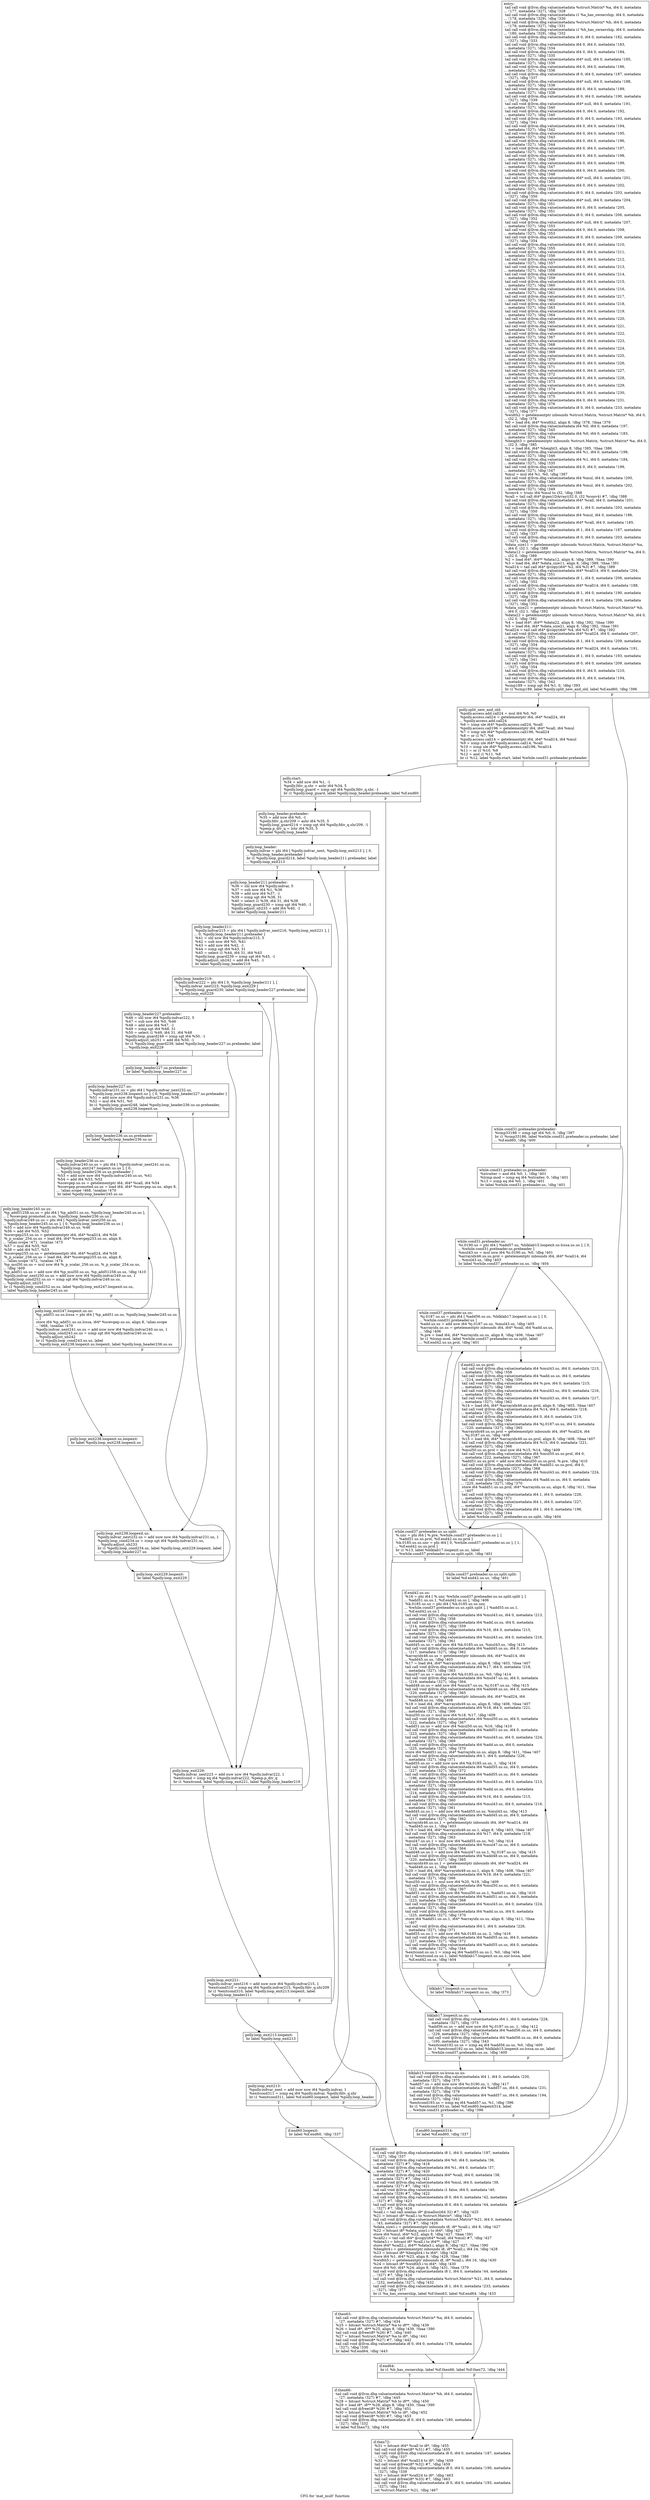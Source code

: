 digraph "CFG for 'mat_mult' function" {
	label="CFG for 'mat_mult' function";

	Node0x525b1b0 [shape=record,label="{entry:\l  tail call void @llvm.dbg.value(metadata %struct.Matrix* %a, i64 0, metadata\l... !177, metadata !327), !dbg !328\l  tail call void @llvm.dbg.value(metadata i1 %a_has_ownership, i64 0, metadata\l... !178, metadata !329), !dbg !330\l  tail call void @llvm.dbg.value(metadata %struct.Matrix* %b, i64 0, metadata\l... !179, metadata !327), !dbg !331\l  tail call void @llvm.dbg.value(metadata i1 %b_has_ownership, i64 0, metadata\l... !180, metadata !329), !dbg !332\l  tail call void @llvm.dbg.value(metadata i8 0, i64 0, metadata !182, metadata\l... !327), !dbg !333\l  tail call void @llvm.dbg.value(metadata i64 0, i64 0, metadata !183,\l... metadata !327), !dbg !334\l  tail call void @llvm.dbg.value(metadata i64 0, i64 0, metadata !184,\l... metadata !327), !dbg !335\l  tail call void @llvm.dbg.value(metadata i64* null, i64 0, metadata !185,\l... metadata !327), !dbg !336\l  tail call void @llvm.dbg.value(metadata i64 0, i64 0, metadata !186,\l... metadata !327), !dbg !336\l  tail call void @llvm.dbg.value(metadata i8 0, i64 0, metadata !187, metadata\l... !327), !dbg !337\l  tail call void @llvm.dbg.value(metadata i64* null, i64 0, metadata !188,\l... metadata !327), !dbg !338\l  tail call void @llvm.dbg.value(metadata i64 0, i64 0, metadata !189,\l... metadata !327), !dbg !338\l  tail call void @llvm.dbg.value(metadata i8 0, i64 0, metadata !190, metadata\l... !327), !dbg !339\l  tail call void @llvm.dbg.value(metadata i64* null, i64 0, metadata !191,\l... metadata !327), !dbg !340\l  tail call void @llvm.dbg.value(metadata i64 0, i64 0, metadata !192,\l... metadata !327), !dbg !340\l  tail call void @llvm.dbg.value(metadata i8 0, i64 0, metadata !193, metadata\l... !327), !dbg !341\l  tail call void @llvm.dbg.value(metadata i64 0, i64 0, metadata !194,\l... metadata !327), !dbg !342\l  tail call void @llvm.dbg.value(metadata i64 0, i64 0, metadata !195,\l... metadata !327), !dbg !343\l  tail call void @llvm.dbg.value(metadata i64 0, i64 0, metadata !196,\l... metadata !327), !dbg !344\l  tail call void @llvm.dbg.value(metadata i64 0, i64 0, metadata !197,\l... metadata !327), !dbg !345\l  tail call void @llvm.dbg.value(metadata i64 0, i64 0, metadata !198,\l... metadata !327), !dbg !346\l  tail call void @llvm.dbg.value(metadata i64 0, i64 0, metadata !199,\l... metadata !327), !dbg !347\l  tail call void @llvm.dbg.value(metadata i64 0, i64 0, metadata !200,\l... metadata !327), !dbg !348\l  tail call void @llvm.dbg.value(metadata i64* null, i64 0, metadata !201,\l... metadata !327), !dbg !349\l  tail call void @llvm.dbg.value(metadata i64 0, i64 0, metadata !202,\l... metadata !327), !dbg !349\l  tail call void @llvm.dbg.value(metadata i8 0, i64 0, metadata !203, metadata\l... !327), !dbg !350\l  tail call void @llvm.dbg.value(metadata i64* null, i64 0, metadata !204,\l... metadata !327), !dbg !351\l  tail call void @llvm.dbg.value(metadata i64 0, i64 0, metadata !205,\l... metadata !327), !dbg !351\l  tail call void @llvm.dbg.value(metadata i8 0, i64 0, metadata !206, metadata\l... !327), !dbg !352\l  tail call void @llvm.dbg.value(metadata i64* null, i64 0, metadata !207,\l... metadata !327), !dbg !353\l  tail call void @llvm.dbg.value(metadata i64 0, i64 0, metadata !208,\l... metadata !327), !dbg !353\l  tail call void @llvm.dbg.value(metadata i8 0, i64 0, metadata !209, metadata\l... !327), !dbg !354\l  tail call void @llvm.dbg.value(metadata i64 0, i64 0, metadata !210,\l... metadata !327), !dbg !355\l  tail call void @llvm.dbg.value(metadata i64 0, i64 0, metadata !211,\l... metadata !327), !dbg !356\l  tail call void @llvm.dbg.value(metadata i64 0, i64 0, metadata !212,\l... metadata !327), !dbg !357\l  tail call void @llvm.dbg.value(metadata i64 0, i64 0, metadata !213,\l... metadata !327), !dbg !358\l  tail call void @llvm.dbg.value(metadata i64 0, i64 0, metadata !214,\l... metadata !327), !dbg !359\l  tail call void @llvm.dbg.value(metadata i64 0, i64 0, metadata !215,\l... metadata !327), !dbg !360\l  tail call void @llvm.dbg.value(metadata i64 0, i64 0, metadata !216,\l... metadata !327), !dbg !361\l  tail call void @llvm.dbg.value(metadata i64 0, i64 0, metadata !217,\l... metadata !327), !dbg !362\l  tail call void @llvm.dbg.value(metadata i64 0, i64 0, metadata !218,\l... metadata !327), !dbg !363\l  tail call void @llvm.dbg.value(metadata i64 0, i64 0, metadata !219,\l... metadata !327), !dbg !364\l  tail call void @llvm.dbg.value(metadata i64 0, i64 0, metadata !220,\l... metadata !327), !dbg !365\l  tail call void @llvm.dbg.value(metadata i64 0, i64 0, metadata !221,\l... metadata !327), !dbg !366\l  tail call void @llvm.dbg.value(metadata i64 0, i64 0, metadata !222,\l... metadata !327), !dbg !367\l  tail call void @llvm.dbg.value(metadata i64 0, i64 0, metadata !223,\l... metadata !327), !dbg !368\l  tail call void @llvm.dbg.value(metadata i64 0, i64 0, metadata !224,\l... metadata !327), !dbg !369\l  tail call void @llvm.dbg.value(metadata i64 0, i64 0, metadata !225,\l... metadata !327), !dbg !370\l  tail call void @llvm.dbg.value(metadata i64 0, i64 0, metadata !226,\l... metadata !327), !dbg !371\l  tail call void @llvm.dbg.value(metadata i64 0, i64 0, metadata !227,\l... metadata !327), !dbg !372\l  tail call void @llvm.dbg.value(metadata i64 0, i64 0, metadata !228,\l... metadata !327), !dbg !373\l  tail call void @llvm.dbg.value(metadata i64 0, i64 0, metadata !229,\l... metadata !327), !dbg !374\l  tail call void @llvm.dbg.value(metadata i64 0, i64 0, metadata !230,\l... metadata !327), !dbg !375\l  tail call void @llvm.dbg.value(metadata i64 0, i64 0, metadata !231,\l... metadata !327), !dbg !376\l  tail call void @llvm.dbg.value(metadata i8 0, i64 0, metadata !233, metadata\l... !327), !dbg !377\l  %width2 = getelementptr inbounds %struct.Matrix, %struct.Matrix* %b, i64 0,\l... i32 2, !dbg !378\l  %0 = load i64, i64* %width2, align 8, !dbg !378, !tbaa !379\l  tail call void @llvm.dbg.value(metadata i64 %0, i64 0, metadata !197,\l... metadata !327), !dbg !345\l  tail call void @llvm.dbg.value(metadata i64 %0, i64 0, metadata !183,\l... metadata !327), !dbg !334\l  %height3 = getelementptr inbounds %struct.Matrix, %struct.Matrix* %a, i64 0,\l... i32 3, !dbg !385\l  %1 = load i64, i64* %height3, align 8, !dbg !385, !tbaa !386\l  tail call void @llvm.dbg.value(metadata i64 %1, i64 0, metadata !198,\l... metadata !327), !dbg !346\l  tail call void @llvm.dbg.value(metadata i64 %1, i64 0, metadata !184,\l... metadata !327), !dbg !335\l  tail call void @llvm.dbg.value(metadata i64 0, i64 0, metadata !199,\l... metadata !327), !dbg !347\l  %mul = mul i64 %1, %0, !dbg !387\l  tail call void @llvm.dbg.value(metadata i64 %mul, i64 0, metadata !200,\l... metadata !327), !dbg !348\l  tail call void @llvm.dbg.value(metadata i64 %mul, i64 0, metadata !202,\l... metadata !327), !dbg !349\l  %conv4 = trunc i64 %mul to i32, !dbg !388\l  %call = tail call i64* @gen1DArray(i32 0, i32 %conv4) #7, !dbg !388\l  tail call void @llvm.dbg.value(metadata i64* %call, i64 0, metadata !201,\l... metadata !327), !dbg !349\l  tail call void @llvm.dbg.value(metadata i8 1, i64 0, metadata !203, metadata\l... !327), !dbg !350\l  tail call void @llvm.dbg.value(metadata i64 %mul, i64 0, metadata !186,\l... metadata !327), !dbg !336\l  tail call void @llvm.dbg.value(metadata i64* %call, i64 0, metadata !185,\l... metadata !327), !dbg !336\l  tail call void @llvm.dbg.value(metadata i8 1, i64 0, metadata !187, metadata\l... !327), !dbg !337\l  tail call void @llvm.dbg.value(metadata i8 0, i64 0, metadata !203, metadata\l... !327), !dbg !350\l  %data_size11 = getelementptr inbounds %struct.Matrix, %struct.Matrix* %a,\l... i64 0, i32 1, !dbg !389\l  %data12 = getelementptr inbounds %struct.Matrix, %struct.Matrix* %a, i64 0,\l... i32 0, !dbg !389\l  %2 = load i64*, i64** %data12, align 8, !dbg !389, !tbaa !390\l  %3 = load i64, i64* %data_size11, align 8, !dbg !389, !tbaa !391\l  %call14 = tail call i64* @copy(i64* %2, i64 %3) #7, !dbg !389\l  tail call void @llvm.dbg.value(metadata i64* %call14, i64 0, metadata !204,\l... metadata !327), !dbg !351\l  tail call void @llvm.dbg.value(metadata i8 1, i64 0, metadata !206, metadata\l... !327), !dbg !352\l  tail call void @llvm.dbg.value(metadata i64* %call14, i64 0, metadata !188,\l... metadata !327), !dbg !338\l  tail call void @llvm.dbg.value(metadata i8 1, i64 0, metadata !190, metadata\l... !327), !dbg !339\l  tail call void @llvm.dbg.value(metadata i8 0, i64 0, metadata !206, metadata\l... !327), !dbg !352\l  %data_size21 = getelementptr inbounds %struct.Matrix, %struct.Matrix* %b,\l... i64 0, i32 1, !dbg !392\l  %data22 = getelementptr inbounds %struct.Matrix, %struct.Matrix* %b, i64 0,\l... i32 0, !dbg !392\l  %4 = load i64*, i64** %data22, align 8, !dbg !392, !tbaa !390\l  %5 = load i64, i64* %data_size21, align 8, !dbg !392, !tbaa !391\l  %call24 = tail call i64* @copy(i64* %4, i64 %5) #7, !dbg !392\l  tail call void @llvm.dbg.value(metadata i64* %call24, i64 0, metadata !207,\l... metadata !327), !dbg !353\l  tail call void @llvm.dbg.value(metadata i8 1, i64 0, metadata !209, metadata\l... !327), !dbg !354\l  tail call void @llvm.dbg.value(metadata i64* %call24, i64 0, metadata !191,\l... metadata !327), !dbg !340\l  tail call void @llvm.dbg.value(metadata i8 1, i64 0, metadata !193, metadata\l... !327), !dbg !341\l  tail call void @llvm.dbg.value(metadata i8 0, i64 0, metadata !209, metadata\l... !327), !dbg !354\l  tail call void @llvm.dbg.value(metadata i64 0, i64 0, metadata !210,\l... metadata !327), !dbg !355\l  tail call void @llvm.dbg.value(metadata i64 0, i64 0, metadata !194,\l... metadata !327), !dbg !342\l  %cmp189 = icmp sgt i64 %1, 0, !dbg !393\l  br i1 %cmp189, label %polly.split_new_and_old, label %if.end60, !dbg !396\l|{<s0>T|<s1>F}}"];
	Node0x525b1b0:s0 -> Node0x52747d0;
	Node0x525b1b0:s1 -> Node0x5274860;
	Node0x52747d0 [shape=record,label="{polly.split_new_and_old:                          \l  %polly.access.add.call24 = mul i64 %0, %0\l  %polly.access.call24 = getelementptr i64, i64* %call24, i64\l... %polly.access.add.call24\l  %6 = icmp ule i64* %polly.access.call24, %call\l  %polly.access.call196 = getelementptr i64, i64* %call, i64 %mul\l  %7 = icmp ule i64* %polly.access.call196, %call24\l  %8 = or i1 %7, %6\l  %polly.access.call14 = getelementptr i64, i64* %call14, i64 %mul\l  %9 = icmp ule i64* %polly.access.call14, %call\l  %10 = icmp ule i64* %polly.access.call196, %call14\l  %11 = or i1 %10, %9\l  %12 = and i1 %11, %8\l  br i1 %12, label %polly.start, label %while.cond31.preheader.preheader\l|{<s0>T|<s1>F}}"];
	Node0x52747d0:s0 -> Node0x5239f60;
	Node0x52747d0:s1 -> Node0x523a050;
	Node0x523a050 [shape=record,label="{while.cond31.preheader.preheader:                 \l  %cmp33186 = icmp sgt i64 %0, 0, !dbg !397\l  br i1 %cmp33186, label %while.cond31.preheader.us.preheader, label\l... %if.end60, !dbg !400\l|{<s0>T|<s1>F}}"];
	Node0x523a050:s0 -> Node0x523a4e0;
	Node0x523a050:s1 -> Node0x5274860;
	Node0x523a4e0 [shape=record,label="{while.cond31.preheader.us.preheader:              \l  %xtraiter = and i64 %0, 1, !dbg !401\l  %lcmp.mod = icmp eq i64 %xtraiter, 0, !dbg !401\l  %13 = icmp eq i64 %0, 1, !dbg !401\l  br label %while.cond31.preheader.us, !dbg !401\l}"];
	Node0x523a4e0 -> Node0x523aa10;
	Node0x523aa10 [shape=record,label="{while.cond31.preheader.us:                        \l  %i.0190.us = phi i64 [ %add57.us, %blklab15.loopexit.us-lcssa.us.us ], [ 0,\l... %while.cond31.preheader.us.preheader ]\l  %mul43.us = mul nsw i64 %i.0190.us, %0, !dbg !401\l  %arrayidx46.us.us.prol = getelementptr inbounds i64, i64* %call14, i64\l... %mul43.us, !dbg !403\l  br label %while.cond37.preheader.us.us, !dbg !404\l}"];
	Node0x523aa10 -> Node0x5277980;
	Node0x5277980 [shape=record,label="{while.cond37.preheader.us.us:                     \l  %j.0187.us.us = phi i64 [ %add56.us.us, %blklab17.loopexit.us.us ], [ 0,\l... %while.cond31.preheader.us ]\l  %add.us.us = add nsw i64 %j.0187.us.us, %mul43.us, !dbg !405\l  %arrayidx.us.us = getelementptr inbounds i64, i64* %call, i64 %add.us.us,\l... !dbg !406\l  %.pre = load i64, i64* %arrayidx.us.us, align 8, !dbg !406, !tbaa !407\l  br i1 %lcmp.mod, label %while.cond37.preheader.us.us.split, label\l... %if.end42.us.us.prol, !dbg !401\l|{<s0>T|<s1>F}}"];
	Node0x5277980:s0 -> Node0x52788b0;
	Node0x5277980:s1 -> Node0x5278980;
	Node0x5278980 [shape=record,label="{if.end42.us.us.prol:                              \l  tail call void @llvm.dbg.value(metadata i64 %mul43.us, i64 0, metadata !213,\l... metadata !327), !dbg !358\l  tail call void @llvm.dbg.value(metadata i64 %add.us.us, i64 0, metadata\l... !214, metadata !327), !dbg !359\l  tail call void @llvm.dbg.value(metadata i64 %.pre, i64 0, metadata !215,\l... metadata !327), !dbg !360\l  tail call void @llvm.dbg.value(metadata i64 %mul43.us, i64 0, metadata !216,\l... metadata !327), !dbg !361\l  tail call void @llvm.dbg.value(metadata i64 %mul43.us, i64 0, metadata !217,\l... metadata !327), !dbg !362\l  %14 = load i64, i64* %arrayidx46.us.us.prol, align 8, !dbg !403, !tbaa !407\l  tail call void @llvm.dbg.value(metadata i64 %14, i64 0, metadata !218,\l... metadata !327), !dbg !363\l  tail call void @llvm.dbg.value(metadata i64 0, i64 0, metadata !219,\l... metadata !327), !dbg !364\l  tail call void @llvm.dbg.value(metadata i64 %j.0187.us.us, i64 0, metadata\l... !220, metadata !327), !dbg !365\l  %arrayidx49.us.us.prol = getelementptr inbounds i64, i64* %call24, i64\l... %j.0187.us.us, !dbg !408\l  %15 = load i64, i64* %arrayidx49.us.us.prol, align 8, !dbg !408, !tbaa !407\l  tail call void @llvm.dbg.value(metadata i64 %15, i64 0, metadata !221,\l... metadata !327), !dbg !366\l  %mul50.us.us.prol = mul nsw i64 %15, %14, !dbg !409\l  tail call void @llvm.dbg.value(metadata i64 %mul50.us.us.prol, i64 0,\l... metadata !222, metadata !327), !dbg !367\l  %add51.us.us.prol = add nsw i64 %mul50.us.us.prol, %.pre, !dbg !410\l  tail call void @llvm.dbg.value(metadata i64 %add51.us.us.prol, i64 0,\l... metadata !223, metadata !327), !dbg !368\l  tail call void @llvm.dbg.value(metadata i64 %mul43.us, i64 0, metadata !224,\l... metadata !327), !dbg !369\l  tail call void @llvm.dbg.value(metadata i64 %add.us.us, i64 0, metadata\l... !225, metadata !327), !dbg !370\l  store i64 %add51.us.us.prol, i64* %arrayidx.us.us, align 8, !dbg !411, !tbaa\l... !407\l  tail call void @llvm.dbg.value(metadata i64 1, i64 0, metadata !226,\l... metadata !327), !dbg !371\l  tail call void @llvm.dbg.value(metadata i64 1, i64 0, metadata !227,\l... metadata !327), !dbg !372\l  tail call void @llvm.dbg.value(metadata i64 1, i64 0, metadata !196,\l... metadata !327), !dbg !344\l  br label %while.cond37.preheader.us.us.split, !dbg !404\l}"];
	Node0x5278980 -> Node0x52788b0;
	Node0x52788b0 [shape=record,label="{while.cond37.preheader.us.us.split:               \l  %.unr = phi i64 [ %.pre, %while.cond37.preheader.us.us ], [\l... %add51.us.us.prol, %if.end42.us.us.prol ]\l  %k.0185.us.us.unr = phi i64 [ 0, %while.cond37.preheader.us.us ], [ 1,\l... %if.end42.us.us.prol ]\l  br i1 %13, label %blklab17.loopexit.us.us, label\l... %while.cond37.preheader.us.us.split.split, !dbg !401\l|{<s0>T|<s1>F}}"];
	Node0x52788b0:s0 -> Node0x5277c80;
	Node0x52788b0:s1 -> Node0x52824f0;
	Node0x52824f0 [shape=record,label="{while.cond37.preheader.us.us.split.split:         \l  br label %if.end42.us.us, !dbg !401\l}"];
	Node0x52824f0 -> Node0x5281cc0;
	Node0x5282680 [shape=record,label="{blklab17.loopexit.us.us.unr-lcssa:                \l  br label %blklab17.loopexit.us.us, !dbg !373\l}"];
	Node0x5282680 -> Node0x5277c80;
	Node0x5277c80 [shape=record,label="{blklab17.loopexit.us.us:                          \l  tail call void @llvm.dbg.value(metadata i64 1, i64 0, metadata !228,\l... metadata !327), !dbg !373\l  %add56.us.us = add nuw nsw i64 %j.0187.us.us, 1, !dbg !412\l  tail call void @llvm.dbg.value(metadata i64 %add56.us.us, i64 0, metadata\l... !229, metadata !327), !dbg !374\l  tail call void @llvm.dbg.value(metadata i64 %add56.us.us, i64 0, metadata\l... !195, metadata !327), !dbg !343\l  %exitcond192.us.us = icmp eq i64 %add56.us.us, %0, !dbg !400\l  br i1 %exitcond192.us.us, label %blklab15.loopexit.us-lcssa.us.us, label\l... %while.cond37.preheader.us.us, !dbg !400\l|{<s0>T|<s1>F}}"];
	Node0x5277c80:s0 -> Node0x5277460;
	Node0x5277c80:s1 -> Node0x5277980;
	Node0x5281cc0 [shape=record,label="{if.end42.us.us:                                   \l  %16 = phi i64 [ %.unr, %while.cond37.preheader.us.us.split.split ], [\l... %add51.us.us.1, %if.end42.us.us ], !dbg !406\l  %k.0185.us.us = phi i64 [ %k.0185.us.us.unr,\l... %while.cond37.preheader.us.us.split.split ], [ %add55.us.us.1,\l... %if.end42.us.us ]\l  tail call void @llvm.dbg.value(metadata i64 %mul43.us, i64 0, metadata !213,\l... metadata !327), !dbg !358\l  tail call void @llvm.dbg.value(metadata i64 %add.us.us, i64 0, metadata\l... !214, metadata !327), !dbg !359\l  tail call void @llvm.dbg.value(metadata i64 %16, i64 0, metadata !215,\l... metadata !327), !dbg !360\l  tail call void @llvm.dbg.value(metadata i64 %mul43.us, i64 0, metadata !216,\l... metadata !327), !dbg !361\l  %add45.us.us = add nsw i64 %k.0185.us.us, %mul43.us, !dbg !413\l  tail call void @llvm.dbg.value(metadata i64 %add45.us.us, i64 0, metadata\l... !217, metadata !327), !dbg !362\l  %arrayidx46.us.us = getelementptr inbounds i64, i64* %call14, i64\l... %add45.us.us, !dbg !403\l  %17 = load i64, i64* %arrayidx46.us.us, align 8, !dbg !403, !tbaa !407\l  tail call void @llvm.dbg.value(metadata i64 %17, i64 0, metadata !218,\l... metadata !327), !dbg !363\l  %mul47.us.us = mul nsw i64 %k.0185.us.us, %0, !dbg !414\l  tail call void @llvm.dbg.value(metadata i64 %mul47.us.us, i64 0, metadata\l... !219, metadata !327), !dbg !364\l  %add48.us.us = add nsw i64 %mul47.us.us, %j.0187.us.us, !dbg !415\l  tail call void @llvm.dbg.value(metadata i64 %add48.us.us, i64 0, metadata\l... !220, metadata !327), !dbg !365\l  %arrayidx49.us.us = getelementptr inbounds i64, i64* %call24, i64\l... %add48.us.us, !dbg !408\l  %18 = load i64, i64* %arrayidx49.us.us, align 8, !dbg !408, !tbaa !407\l  tail call void @llvm.dbg.value(metadata i64 %18, i64 0, metadata !221,\l... metadata !327), !dbg !366\l  %mul50.us.us = mul nsw i64 %18, %17, !dbg !409\l  tail call void @llvm.dbg.value(metadata i64 %mul50.us.us, i64 0, metadata\l... !222, metadata !327), !dbg !367\l  %add51.us.us = add nsw i64 %mul50.us.us, %16, !dbg !410\l  tail call void @llvm.dbg.value(metadata i64 %add51.us.us, i64 0, metadata\l... !223, metadata !327), !dbg !368\l  tail call void @llvm.dbg.value(metadata i64 %mul43.us, i64 0, metadata !224,\l... metadata !327), !dbg !369\l  tail call void @llvm.dbg.value(metadata i64 %add.us.us, i64 0, metadata\l... !225, metadata !327), !dbg !370\l  store i64 %add51.us.us, i64* %arrayidx.us.us, align 8, !dbg !411, !tbaa !407\l  tail call void @llvm.dbg.value(metadata i64 1, i64 0, metadata !226,\l... metadata !327), !dbg !371\l  %add55.us.us = add nuw nsw i64 %k.0185.us.us, 1, !dbg !416\l  tail call void @llvm.dbg.value(metadata i64 %add55.us.us, i64 0, metadata\l... !227, metadata !327), !dbg !372\l  tail call void @llvm.dbg.value(metadata i64 %add55.us.us, i64 0, metadata\l... !196, metadata !327), !dbg !344\l  tail call void @llvm.dbg.value(metadata i64 %mul43.us, i64 0, metadata !213,\l... metadata !327), !dbg !358\l  tail call void @llvm.dbg.value(metadata i64 %add.us.us, i64 0, metadata\l... !214, metadata !327), !dbg !359\l  tail call void @llvm.dbg.value(metadata i64 %16, i64 0, metadata !215,\l... metadata !327), !dbg !360\l  tail call void @llvm.dbg.value(metadata i64 %mul43.us, i64 0, metadata !216,\l... metadata !327), !dbg !361\l  %add45.us.us.1 = add nsw i64 %add55.us.us, %mul43.us, !dbg !413\l  tail call void @llvm.dbg.value(metadata i64 %add45.us.us, i64 0, metadata\l... !217, metadata !327), !dbg !362\l  %arrayidx46.us.us.1 = getelementptr inbounds i64, i64* %call14, i64\l... %add45.us.us.1, !dbg !403\l  %19 = load i64, i64* %arrayidx46.us.us.1, align 8, !dbg !403, !tbaa !407\l  tail call void @llvm.dbg.value(metadata i64 %17, i64 0, metadata !218,\l... metadata !327), !dbg !363\l  %mul47.us.us.1 = mul nsw i64 %add55.us.us, %0, !dbg !414\l  tail call void @llvm.dbg.value(metadata i64 %mul47.us.us, i64 0, metadata\l... !219, metadata !327), !dbg !364\l  %add48.us.us.1 = add nsw i64 %mul47.us.us.1, %j.0187.us.us, !dbg !415\l  tail call void @llvm.dbg.value(metadata i64 %add48.us.us, i64 0, metadata\l... !220, metadata !327), !dbg !365\l  %arrayidx49.us.us.1 = getelementptr inbounds i64, i64* %call24, i64\l... %add48.us.us.1, !dbg !408\l  %20 = load i64, i64* %arrayidx49.us.us.1, align 8, !dbg !408, !tbaa !407\l  tail call void @llvm.dbg.value(metadata i64 %18, i64 0, metadata !221,\l... metadata !327), !dbg !366\l  %mul50.us.us.1 = mul nsw i64 %20, %19, !dbg !409\l  tail call void @llvm.dbg.value(metadata i64 %mul50.us.us, i64 0, metadata\l... !222, metadata !327), !dbg !367\l  %add51.us.us.1 = add nsw i64 %mul50.us.us.1, %add51.us.us, !dbg !410\l  tail call void @llvm.dbg.value(metadata i64 %add51.us.us, i64 0, metadata\l... !223, metadata !327), !dbg !368\l  tail call void @llvm.dbg.value(metadata i64 %mul43.us, i64 0, metadata !224,\l... metadata !327), !dbg !369\l  tail call void @llvm.dbg.value(metadata i64 %add.us.us, i64 0, metadata\l... !225, metadata !327), !dbg !370\l  store i64 %add51.us.us.1, i64* %arrayidx.us.us, align 8, !dbg !411, !tbaa\l... !407\l  tail call void @llvm.dbg.value(metadata i64 1, i64 0, metadata !226,\l... metadata !327), !dbg !371\l  %add55.us.us.1 = add nsw i64 %k.0185.us.us, 2, !dbg !416\l  tail call void @llvm.dbg.value(metadata i64 %add55.us.us, i64 0, metadata\l... !227, metadata !327), !dbg !372\l  tail call void @llvm.dbg.value(metadata i64 %add55.us.us, i64 0, metadata\l... !196, metadata !327), !dbg !344\l  %exitcond.us.us.1 = icmp eq i64 %add55.us.us.1, %0, !dbg !404\l  br i1 %exitcond.us.us.1, label %blklab17.loopexit.us.us.unr-lcssa, label\l... %if.end42.us.us, !dbg !404\l|{<s0>T|<s1>F}}"];
	Node0x5281cc0:s0 -> Node0x5282680;
	Node0x5281cc0:s1 -> Node0x5281cc0;
	Node0x5277460 [shape=record,label="{blklab15.loopexit.us-lcssa.us.us:                 \l  tail call void @llvm.dbg.value(metadata i64 1, i64 0, metadata !230,\l... metadata !327), !dbg !375\l  %add57.us = add nuw nsw i64 %i.0190.us, 1, !dbg !417\l  tail call void @llvm.dbg.value(metadata i64 %add57.us, i64 0, metadata !231,\l... metadata !327), !dbg !376\l  tail call void @llvm.dbg.value(metadata i64 %add57.us, i64 0, metadata !194,\l... metadata !327), !dbg !342\l  %exitcond193.us = icmp eq i64 %add57.us, %1, !dbg !396\l  br i1 %exitcond193.us, label %if.end60.loopexit314, label\l... %while.cond31.preheader.us, !dbg !396\l|{<s0>T|<s1>F}}"];
	Node0x5277460:s0 -> Node0x528cd10;
	Node0x5277460:s1 -> Node0x523aa10;
	Node0x528cdf0 [shape=record,label="{if.end60.loopexit:                                \l  br label %if.end60, !dbg !337\l}"];
	Node0x528cdf0 -> Node0x5274860;
	Node0x528cd10 [shape=record,label="{if.end60.loopexit314:                             \l  br label %if.end60, !dbg !337\l}"];
	Node0x528cd10 -> Node0x5274860;
	Node0x5274860 [shape=record,label="{if.end60:                                         \l  tail call void @llvm.dbg.value(metadata i8 1, i64 0, metadata !187, metadata\l... !327), !dbg !337\l  tail call void @llvm.dbg.value(metadata i64 %0, i64 0, metadata !36,\l... metadata !327) #7, !dbg !418\l  tail call void @llvm.dbg.value(metadata i64 %1, i64 0, metadata !37,\l... metadata !327) #7, !dbg !420\l  tail call void @llvm.dbg.value(metadata i64* %call, i64 0, metadata !38,\l... metadata !327) #7, !dbg !421\l  tail call void @llvm.dbg.value(metadata i64 %mul, i64 0, metadata !39,\l... metadata !327) #7, !dbg !421\l  tail call void @llvm.dbg.value(metadata i1 false, i64 0, metadata !40,\l... metadata !329) #7, !dbg !422\l  tail call void @llvm.dbg.value(metadata i8 0, i64 0, metadata !42, metadata\l... !327) #7, !dbg !423\l  tail call void @llvm.dbg.value(metadata i8 0, i64 0, metadata !44, metadata\l... !327) #7, !dbg !424\l  %call.i = tail call noalias i8* @malloc(i64 32) #7, !dbg !425\l  %21 = bitcast i8* %call.i to %struct.Matrix*, !dbg !425\l  tail call void @llvm.dbg.value(metadata %struct.Matrix* %21, i64 0, metadata\l... !43, metadata !327) #7, !dbg !426\l  %data_size1.i = getelementptr inbounds i8, i8* %call.i, i64 8, !dbg !427\l  %22 = bitcast i8* %data_size1.i to i64*, !dbg !427\l  store i64 %mul, i64* %22, align 8, !dbg !427, !tbaa !391\l  %call2.i = tail call i64* @copy(i64* %call, i64 %mul) #7, !dbg !427\l  %data3.i = bitcast i8* %call.i to i64**, !dbg !427\l  store i64* %call2.i, i64** %data3.i, align 8, !dbg !427, !tbaa !390\l  %height4.i = getelementptr inbounds i8, i8* %call.i, i64 24, !dbg !428\l  %23 = bitcast i8* %height4.i to i64*, !dbg !428\l  store i64 %1, i64* %23, align 8, !dbg !429, !tbaa !386\l  %width5.i = getelementptr inbounds i8, i8* %call.i, i64 16, !dbg !430\l  %24 = bitcast i8* %width5.i to i64*, !dbg !430\l  store i64 %0, i64* %24, align 8, !dbg !431, !tbaa !379\l  tail call void @llvm.dbg.value(metadata i8 1, i64 0, metadata !44, metadata\l... !327) #7, !dbg !424\l  tail call void @llvm.dbg.value(metadata %struct.Matrix* %21, i64 0, metadata\l... !232, metadata !327), !dbg !432\l  tail call void @llvm.dbg.value(metadata i8 1, i64 0, metadata !233, metadata\l... !327), !dbg !377\l  br i1 %a_has_ownership, label %if.then63, label %if.end64, !dbg !433\l|{<s0>T|<s1>F}}"];
	Node0x5274860:s0 -> Node0x5292290;
	Node0x5274860:s1 -> Node0x5292320;
	Node0x5292290 [shape=record,label="{if.then63:                                        \l  tail call void @llvm.dbg.value(metadata %struct.Matrix* %a, i64 0, metadata\l... !27, metadata !327) #7, !dbg !434\l  %25 = bitcast %struct.Matrix* %a to i8**, !dbg !439\l  %26 = load i8*, i8** %25, align 8, !dbg !439, !tbaa !390\l  tail call void @free(i8* %26) #7, !dbg !440\l  %27 = bitcast %struct.Matrix* %a to i8*, !dbg !441\l  tail call void @free(i8* %27) #7, !dbg !442\l  tail call void @llvm.dbg.value(metadata i8 0, i64 0, metadata !178, metadata\l... !327), !dbg !330\l  br label %if.end64, !dbg !443\l}"];
	Node0x5292290 -> Node0x5292320;
	Node0x5292320 [shape=record,label="{if.end64:                                         \l  br i1 %b_has_ownership, label %if.then66, label %if.then72, !dbg !444\l|{<s0>T|<s1>F}}"];
	Node0x5292320:s0 -> Node0x5214210;
	Node0x5292320:s1 -> Node0x5214290;
	Node0x5214210 [shape=record,label="{if.then66:                                        \l  tail call void @llvm.dbg.value(metadata %struct.Matrix* %b, i64 0, metadata\l... !27, metadata !327) #7, !dbg !445\l  %28 = bitcast %struct.Matrix* %b to i8**, !dbg !450\l  %29 = load i8*, i8** %28, align 8, !dbg !450, !tbaa !390\l  tail call void @free(i8* %29) #7, !dbg !451\l  %30 = bitcast %struct.Matrix* %b to i8*, !dbg !452\l  tail call void @free(i8* %30) #7, !dbg !453\l  tail call void @llvm.dbg.value(metadata i8 0, i64 0, metadata !180, metadata\l... !327), !dbg !332\l  br label %if.then72, !dbg !454\l}"];
	Node0x5214210 -> Node0x5214290;
	Node0x5214290 [shape=record,label="{if.then72:                                        \l  %31 = bitcast i64* %call to i8*, !dbg !455\l  tail call void @free(i8* %31) #7, !dbg !455\l  tail call void @llvm.dbg.value(metadata i8 0, i64 0, metadata !187, metadata\l... !327), !dbg !337\l  %32 = bitcast i64* %call14 to i8*, !dbg !459\l  tail call void @free(i8* %32) #7, !dbg !459\l  tail call void @llvm.dbg.value(metadata i8 0, i64 0, metadata !190, metadata\l... !327), !dbg !339\l  %33 = bitcast i64* %call24 to i8*, !dbg !463\l  tail call void @free(i8* %33) #7, !dbg !463\l  tail call void @llvm.dbg.value(metadata i8 0, i64 0, metadata !193, metadata\l... !327), !dbg !341\l  ret %struct.Matrix* %21, !dbg !467\l}"];
	Node0x5239f60 [shape=record,label="{polly.start:                                      \l  %34 = add nsw i64 %1, -1\l  %polly.fdiv_q.shr = ashr i64 %34, 5\l  %polly.loop_guard = icmp sgt i64 %polly.fdiv_q.shr, -1\l  br i1 %polly.loop_guard, label %polly.loop_header.preheader, label %if.end60\l|{<s0>T|<s1>F}}"];
	Node0x5239f60:s0 -> Node0x5298b40;
	Node0x5239f60:s1 -> Node0x5274860;
	Node0x5298b40 [shape=record,label="{polly.loop_header.preheader:                      \l  %35 = add nsw i64 %0, -1\l  %polly.fdiv_q.shr209 = ashr i64 %35, 5\l  %polly.loop_guard214 = icmp sgt i64 %polly.fdiv_q.shr209, -1\l  %pexp.p_div_q = lshr i64 %35, 5\l  br label %polly.loop_header\l}"];
	Node0x5298b40 -> Node0x5272310;
	Node0x5272310 [shape=record,label="{polly.loop_header:                                \l  %polly.indvar = phi i64 [ %polly.indvar_next, %polly.loop_exit213 ], [ 0,\l... %polly.loop_header.preheader ]\l  br i1 %polly.loop_guard214, label %polly.loop_header211.preheader, label\l... %polly.loop_exit213\l|{<s0>T|<s1>F}}"];
	Node0x5272310:s0 -> Node0x5299260;
	Node0x5272310:s1 -> Node0x5299070;
	Node0x5299260 [shape=record,label="{polly.loop_header211.preheader:                   \l  %36 = shl nsw i64 %polly.indvar, 5\l  %37 = sub nsw i64 %1, %36\l  %38 = add nsw i64 %37, -1\l  %39 = icmp sgt i64 %38, 31\l  %40 = select i1 %39, i64 31, i64 %38\l  %polly.loop_guard230 = icmp sgt i64 %40, -1\l  %polly.adjust_ub233 = add i64 %40, -1\l  br label %polly.loop_header211\l}"];
	Node0x5299260 -> Node0x5299840;
	Node0x5299370 [shape=record,label="{polly.loop_exit213.loopexit:                      \l  br label %polly.loop_exit213\l}"];
	Node0x5299370 -> Node0x5299070;
	Node0x5299070 [shape=record,label="{polly.loop_exit213:                               \l  %polly.indvar_next = add nuw nsw i64 %polly.indvar, 1\l  %exitcond311 = icmp eq i64 %polly.indvar, %polly.fdiv_q.shr\l  br i1 %exitcond311, label %if.end60.loopexit, label %polly.loop_header\l|{<s0>T|<s1>F}}"];
	Node0x5299070:s0 -> Node0x528cdf0;
	Node0x5299070:s1 -> Node0x5272310;
	Node0x5299840 [shape=record,label="{polly.loop_header211:                             \l  %polly.indvar215 = phi i64 [ %polly.indvar_next216, %polly.loop_exit221 ], [\l... 0, %polly.loop_header211.preheader ]\l  %41 = shl nsw i64 %polly.indvar215, 5\l  %42 = sub nsw i64 %0, %41\l  %43 = add nsw i64 %42, -1\l  %44 = icmp sgt i64 %43, 31\l  %45 = select i1 %44, i64 31, i64 %43\l  %polly.loop_guard239 = icmp sgt i64 %45, -1\l  %polly.adjust_ub242 = add i64 %45, -1\l  br label %polly.loop_header219\l}"];
	Node0x5299840 -> Node0x529a750;
	Node0x5299130 [shape=record,label="{polly.loop_exit221:                               \l  %polly.indvar_next216 = add nuw nsw i64 %polly.indvar215, 1\l  %exitcond310 = icmp eq i64 %polly.indvar215, %polly.fdiv_q.shr209\l  br i1 %exitcond310, label %polly.loop_exit213.loopexit, label\l... %polly.loop_header211\l|{<s0>T|<s1>F}}"];
	Node0x5299130:s0 -> Node0x5299370;
	Node0x5299130:s1 -> Node0x5299840;
	Node0x529a750 [shape=record,label="{polly.loop_header219:                             \l  %polly.indvar222 = phi i64 [ 0, %polly.loop_header211 ], [\l... %polly.indvar_next223, %polly.loop_exit229 ]\l  br i1 %polly.loop_guard230, label %polly.loop_header227.preheader, label\l... %polly.loop_exit229\l|{<s0>T|<s1>F}}"];
	Node0x529a750:s0 -> Node0x529ab80;
	Node0x529a750:s1 -> Node0x5282a30;
	Node0x529ab80 [shape=record,label="{polly.loop_header227.preheader:                   \l  %46 = shl nsw i64 %polly.indvar222, 5\l  %47 = sub nsw i64 %0, %46\l  %48 = add nsw i64 %47, -1\l  %49 = icmp sgt i64 %48, 31\l  %50 = select i1 %49, i64 31, i64 %48\l  %polly.loop_guard248 = icmp sgt i64 %50, -1\l  %polly.adjust_ub251 = add i64 %50, -1\l  br i1 %polly.loop_guard239, label %polly.loop_header227.us.preheader, label\l... %polly.loop_exit229\l|{<s0>T|<s1>F}}"];
	Node0x529ab80:s0 -> Node0x529b0a0;
	Node0x529ab80:s1 -> Node0x5282a30;
	Node0x529b0a0 [shape=record,label="{polly.loop_header227.us.preheader:                \l  br label %polly.loop_header227.us\l}"];
	Node0x529b0a0 -> Node0x529ab30;
	Node0x529ab30 [shape=record,label="{polly.loop_header227.us:                          \l  %polly.indvar231.us = phi i64 [ %polly.indvar_next232.us,\l... %polly.loop_exit238.loopexit.us ], [ 0, %polly.loop_header227.us.preheader ]\l  %51 = add nuw nsw i64 %polly.indvar231.us, %36\l  %52 = mul i64 %51, %0\l  br i1 %polly.loop_guard248, label %polly.loop_header236.us.us.preheader,\l... label %polly.loop_exit238.loopexit.us\l|{<s0>T|<s1>F}}"];
	Node0x529ab30:s0 -> Node0x529b5e0;
	Node0x529ab30:s1 -> Node0x529abd0;
	Node0x529b5e0 [shape=record,label="{polly.loop_header236.us.us.preheader:             \l  br label %polly.loop_header236.us.us\l}"];
	Node0x529b5e0 -> Node0x529b7e0;
	Node0x529b890 [shape=record,label="{polly.loop_exit238.loopexit.us.loopexit:          \l  br label %polly.loop_exit238.loopexit.us\l}"];
	Node0x529b890 -> Node0x529abd0;
	Node0x529abd0 [shape=record,label="{polly.loop_exit238.loopexit.us:                   \l  %polly.indvar_next232.us = add nuw nsw i64 %polly.indvar231.us, 1\l  %polly.loop_cond234.us = icmp sgt i64 %polly.indvar231.us,\l... %polly.adjust_ub233\l  br i1 %polly.loop_cond234.us, label %polly.loop_exit229.loopexit, label\l... %polly.loop_header227.us\l|{<s0>T|<s1>F}}"];
	Node0x529abd0:s0 -> Node0x529bae0;
	Node0x529abd0:s1 -> Node0x529ab30;
	Node0x529b7e0 [shape=record,label="{polly.loop_header236.us.us:                       \l  %polly.indvar240.us.us = phi i64 [ %polly.indvar_next241.us.us,\l... %polly.loop_exit247.loopexit.us.us ], [ 0,\l... %polly.loop_header236.us.us.preheader ]\l  %53 = add nuw nsw i64 %polly.indvar240.us.us, %41\l  %54 = add i64 %53, %52\l  %scevgep.us.us = getelementptr i64, i64* %call, i64 %54\l  %scevgep.promoted.us.us = load i64, i64* %scevgep.us.us, align 8,\l... !alias.scope !468, !noalias !470\l  br label %polly.loop_header245.us.us\l}"];
	Node0x529b7e0 -> Node0x529c320;
	Node0x529bc60 [shape=record,label="{polly.loop_exit247.loopexit.us.us:                \l  %p_add51.us.us.lcssa = phi i64 [ %p_add51.us.us, %polly.loop_header245.us.us\l... ]\l  store i64 %p_add51.us.us.lcssa, i64* %scevgep.us.us, align 8, !alias.scope\l... !468, !noalias !470\l  %polly.indvar_next241.us.us = add nuw nsw i64 %polly.indvar240.us.us, 1\l  %polly.loop_cond243.us.us = icmp sgt i64 %polly.indvar240.us.us,\l... %polly.adjust_ub242\l  br i1 %polly.loop_cond243.us.us, label\l... %polly.loop_exit238.loopexit.us.loopexit, label %polly.loop_header236.us.us\l|{<s0>T|<s1>F}}"];
	Node0x529bc60:s0 -> Node0x529b890;
	Node0x529bc60:s1 -> Node0x529b7e0;
	Node0x529c320 [shape=record,label="{polly.loop_header245.us.us:                       \l  %p_add51258.us.us = phi i64 [ %p_add51.us.us, %polly.loop_header245.us.us ],\l... [ %scevgep.promoted.us.us, %polly.loop_header236.us.us ]\l  %polly.indvar249.us.us = phi i64 [ %polly.indvar_next250.us.us,\l... %polly.loop_header245.us.us ], [ 0, %polly.loop_header236.us.us ]\l  %55 = add nsw i64 %polly.indvar249.us.us, %46\l  %56 = add i64 %55, %52\l  %scevgep253.us.us = getelementptr i64, i64* %call14, i64 %56\l  %_p_scalar_254.us.us = load i64, i64* %scevgep253.us.us, align 8,\l... !alias.scope !471, !noalias !473\l  %57 = mul i64 %55, %0\l  %58 = add i64 %57, %53\l  %scevgep255.us.us = getelementptr i64, i64* %call24, i64 %58\l  %_p_scalar_256.us.us = load i64, i64* %scevgep255.us.us, align 8,\l... !alias.scope !472, !noalias !474\l  %p_mul50.us.us = mul nsw i64 %_p_scalar_256.us.us, %_p_scalar_254.us.us,\l... !dbg !409\l  %p_add51.us.us = add nsw i64 %p_mul50.us.us, %p_add51258.us.us, !dbg !410\l  %polly.indvar_next250.us.us = add nuw nsw i64 %polly.indvar249.us.us, 1\l  %polly.loop_cond252.us.us = icmp sgt i64 %polly.indvar249.us.us,\l... %polly.adjust_ub251\l  br i1 %polly.loop_cond252.us.us, label %polly.loop_exit247.loopexit.us.us,\l... label %polly.loop_header245.us.us\l|{<s0>T|<s1>F}}"];
	Node0x529c320:s0 -> Node0x529bc60;
	Node0x529c320:s1 -> Node0x529c320;
	Node0x529bae0 [shape=record,label="{polly.loop_exit229.loopexit:                      \l  br label %polly.loop_exit229\l}"];
	Node0x529bae0 -> Node0x5282a30;
	Node0x5282a30 [shape=record,label="{polly.loop_exit229:                               \l  %polly.indvar_next223 = add nuw nsw i64 %polly.indvar222, 1\l  %exitcond = icmp eq i64 %polly.indvar222, %pexp.p_div_q\l  br i1 %exitcond, label %polly.loop_exit221, label %polly.loop_header219\l|{<s0>T|<s1>F}}"];
	Node0x5282a30:s0 -> Node0x5299130;
	Node0x5282a30:s1 -> Node0x529a750;
}
